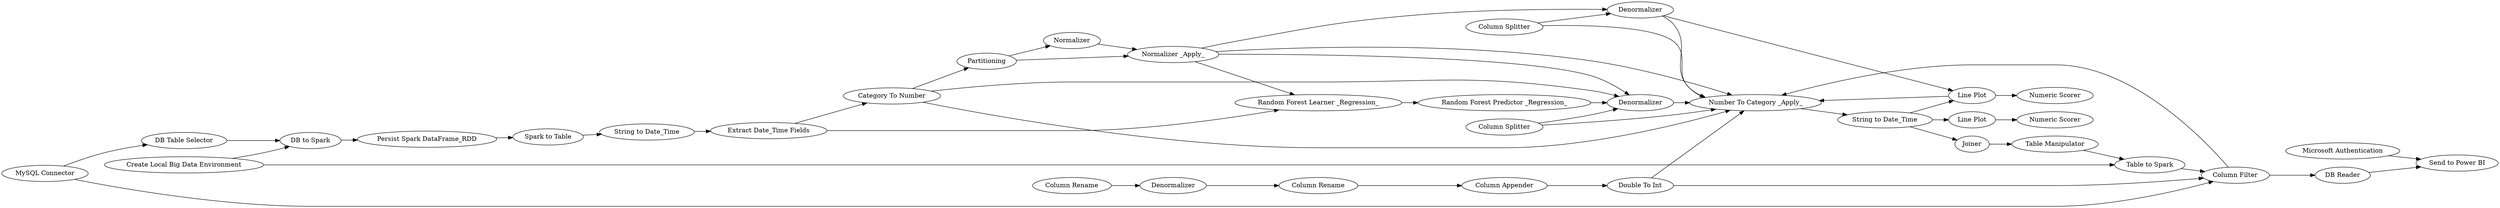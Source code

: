 digraph {
	214 -> 193
	222 -> 198
	93 -> 94
	94 -> 204
	231 -> 222
	197 -> 196
	216 -> 217
	214 -> 216
	189 -> 193
	92 -> 94
	48 -> 54
	54 -> 53
	155 -> 154
	94 -> 97
	156 -> 190
	230 -> 231
	154 -> 156
	91 -> 93
	196 -> 218
	53 -> 62
	227 -> 226
	204 -> 205
	93 -> 92
	83 -> 204
	217 -> 219
	91 -> 193
	198 -> 193
	198 -> 228
	216 -> 193
	197 -> 217
	189 -> 97
	97 -> 193
	205 -> 97
	83 -> 91
	228 -> 226
	82 -> 83
	56 -> 198
	55 -> 54
	56 -> 55
	193 -> 197
	48 -> 222
	190 -> 194
	194 -> 193
	62 -> 82
	94 -> 193
	197 -> 230
	217 -> 193
	94 -> 216
	91 -> 97
	194 -> 198
	91 [label="Category To Number"]
	231 [label="Table Manipulator"]
	227 [label="Microsoft Authentication"]
	55 [label="DB Table Selector"]
	222 [label="Table to Spark"]
	230 [label=Joiner]
	97 [label=Denormalizer]
	194 [label="Double To Int"]
	217 [label="Line Plot"]
	228 [label="DB Reader"]
	190 [label="Column Appender"]
	92 [label=Normalizer]
	189 [label="Column Splitter"]
	196 [label="Line Plot"]
	156 [label="Column Rename"]
	216 [label=Denormalizer]
	56 [label="MySQL Connector"]
	154 [label=Denormalizer]
	54 [label="DB to Spark"]
	204 [label="Random Forest Learner _Regression_"]
	197 [label="String to Date_Time"]
	214 [label="Column Splitter"]
	218 [label="Numeric Scorer"]
	48 [label="Create Local Big Data Environment"]
	53 [label="Persist Spark DataFrame_RDD"]
	219 [label="Numeric Scorer"]
	93 [label=Partitioning]
	198 [label="Column Filter"]
	83 [label="Extract Date_Time Fields"]
	94 [label="Normalizer _Apply_"]
	62 [label="Spark to Table"]
	82 [label="String to Date_Time"]
	205 [label="Random Forest Predictor _Regression_"]
	155 [label="Column Rename"]
	193 [label="Number To Category _Apply_"]
	226 [label="Send to Power BI"]
	rankdir=LR
}
